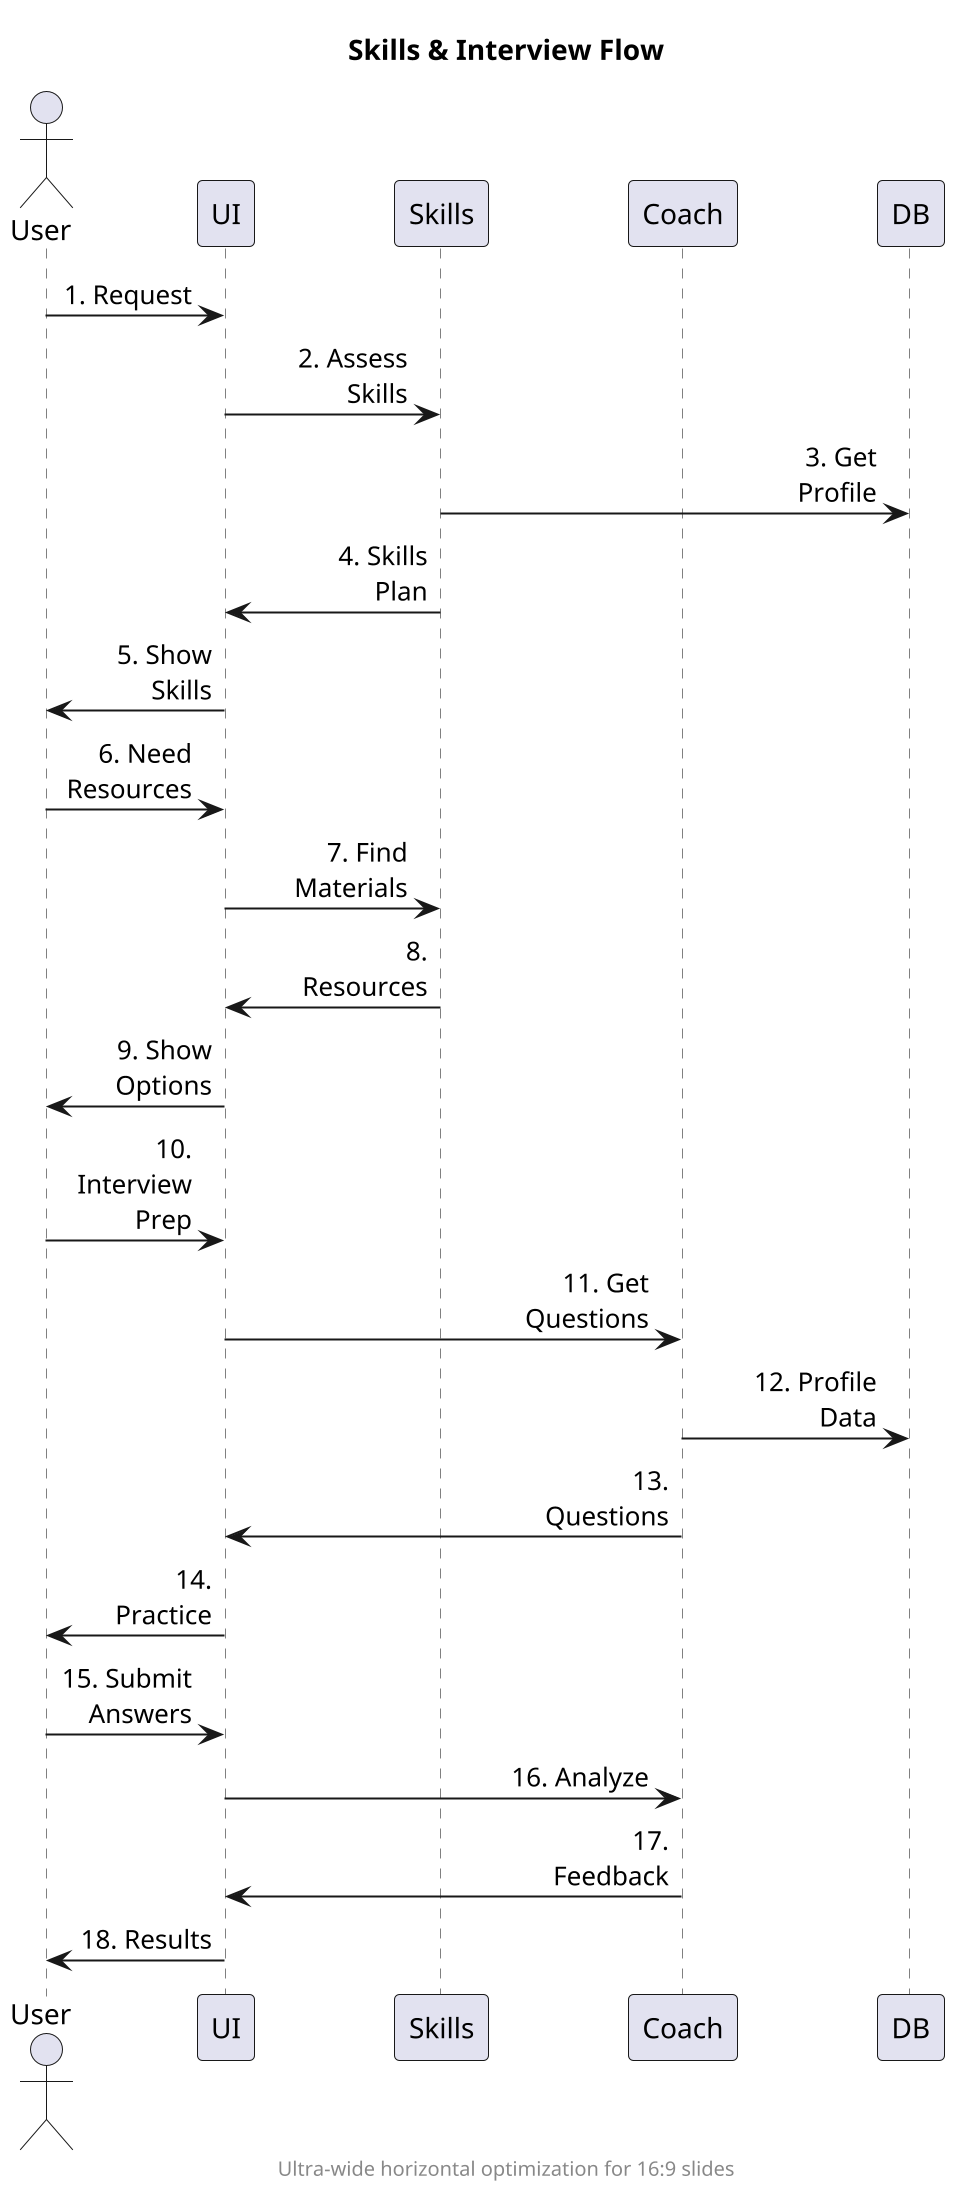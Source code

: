 @startuml Skills and Interview - Horizontal View

' Extreme horizontal optimization
skinparam SequenceMessageAlignment right
skinparam responseMessageBelowArrow true
skinparam maxMessageSize 70
skinparam wrapWidth 100
skinparam ParticipantPadding 30
skinparam BoxPadding 5
skinparam sequenceArrowThickness 1
skinparam SequenceBoxBackgroundColor white
skinparam SequenceBoxBorderColor white
skinparam SequenceLifeLineBorderColor gray
skinparam SequenceLifeLineBackgroundColor white

' Force ultra-wide diagram
scale 2.0
skinparam sequenceReferenceAlignment left
skinparam sequenceReferenceHeaderBackgroundColor transparent

' Super condensed participant set
actor "User" as user
participant "UI" as ui
participant "Skills" as skill
participant "Coach" as coach
participant "DB" as db

title <font size=14>Skills & Interview Flow</font>

' Horizontal layout without activation boxes
user -> ui: 1. Request
ui -> skill: 2. Assess Skills
skill -> db: 3. Get Profile
skill -> ui: 4. Skills Plan
ui -> user: 5. Show Skills

user -> ui: 6. Need Resources
ui -> skill: 7. Find Materials
skill -> ui: 8. Resources
ui -> user: 9. Show Options

user -> ui: 10. Interview Prep
ui -> coach: 11. Get Questions
coach -> db: 12. Profile Data
coach -> ui: 13. Questions
ui -> user: 14. Practice

user -> ui: 15. Submit Answers
ui -> coach: 16. Analyze
coach -> ui: 17. Feedback
ui -> user: 18. Results

footer <font size=10>Ultra-wide horizontal optimization for 16:9 slides</font>

@enduml 